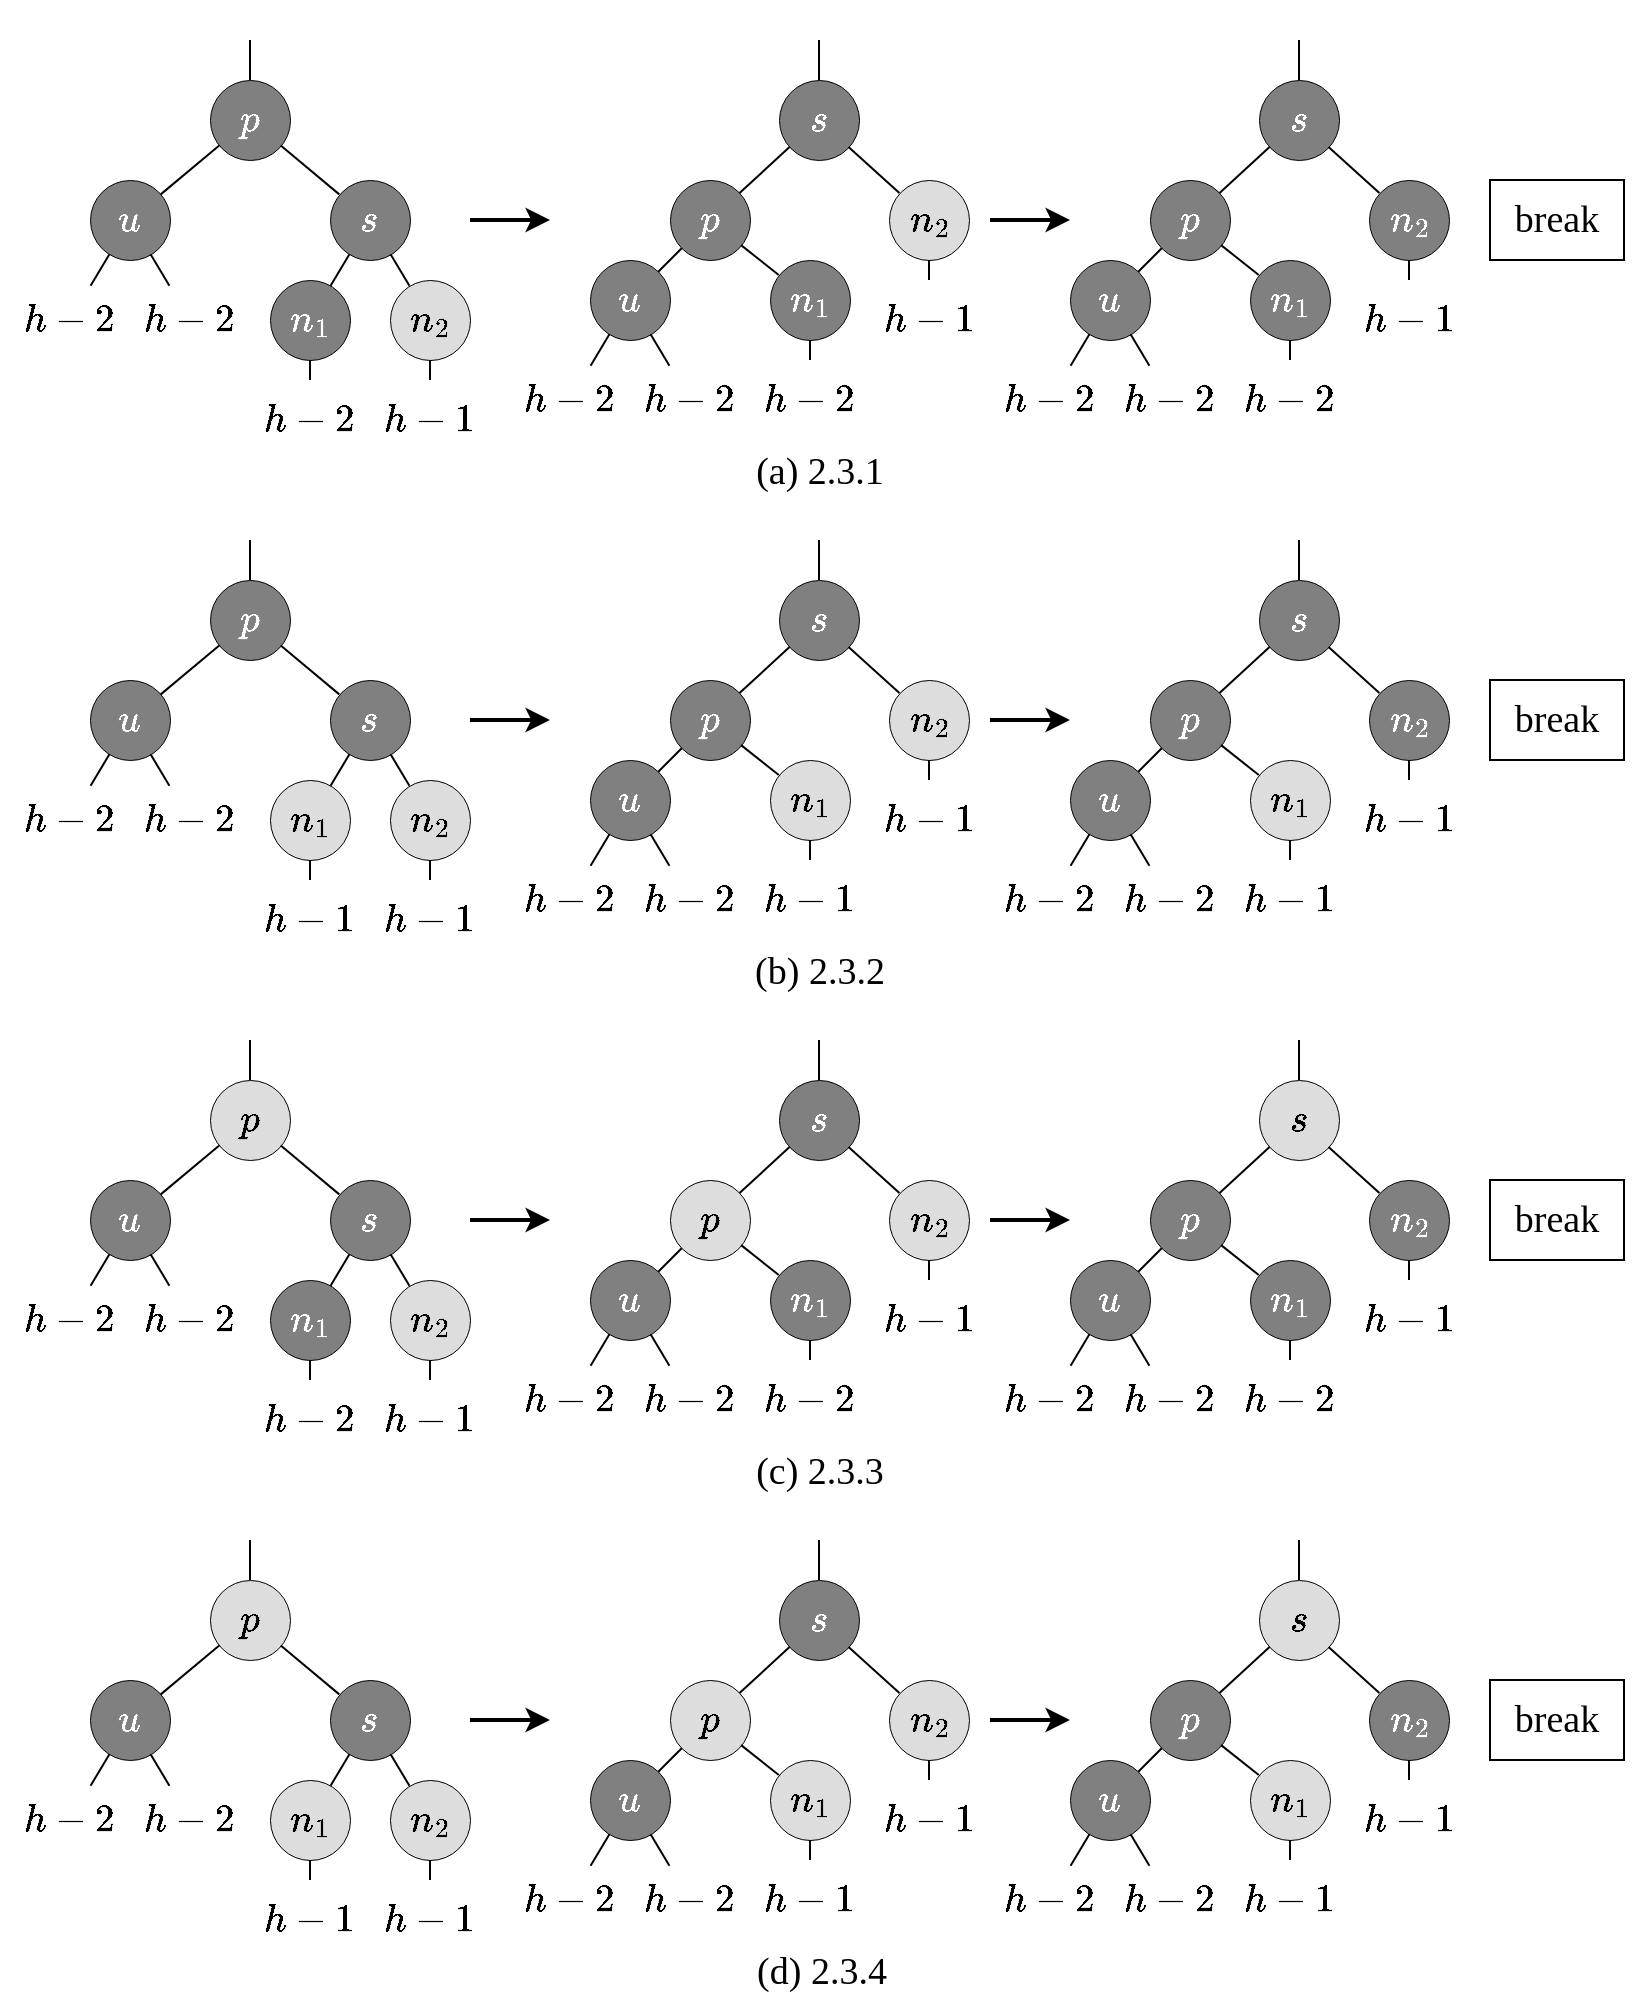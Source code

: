 <mxfile>
    <diagram id="JJi7G2gW_8i9NbNBm611" name="第 1 页">
        <mxGraphModel dx="1469" dy="1706" grid="1" gridSize="10" guides="1" tooltips="1" connect="1" arrows="1" fold="1" page="1" pageScale="1" pageWidth="827" pageHeight="1169" math="1" shadow="0">
            <root>
                <mxCell id="0"/>
                <mxCell id="1" parent="0"/>
                <mxCell id="245" value="&lt;font style=&quot;font-size: 19px;&quot; face=&quot;Times New Roman&quot;&gt;(d) 2.3.4&lt;/font&gt;" style="rounded=0;whiteSpace=wrap;html=1;container=1;verticalAlign=bottom;strokeColor=none;fillColor=none;" vertex="1" parent="1">
                    <mxGeometry x="0.5" y="750" width="820" height="250" as="geometry">
                        <mxRectangle x="177" y="190" width="50" height="40" as="alternateBounds"/>
                    </mxGeometry>
                </mxCell>
                <mxCell id="252" value="" style="group" vertex="1" connectable="0" parent="245">
                    <mxGeometry x="14.5" y="20" width="797" height="210" as="geometry"/>
                </mxCell>
                <mxCell id="126" style="edgeStyle=none;html=1;endArrow=none;endFill=0;" edge="1" source="127" parent="252">
                    <mxGeometry relative="1" as="geometry">
                        <mxPoint x="110" as="targetPoint"/>
                    </mxGeometry>
                </mxCell>
                <mxCell id="127" value="\(p\)" style="ellipse;whiteSpace=wrap;html=1;fontFamily=Times New Roman;fontSize=19;container=0;fillColor=#DDD;fontColor=default;strokeWidth=0.5;fontStyle=0;" vertex="1" parent="252">
                    <mxGeometry x="90" y="20" width="40" height="40" as="geometry"/>
                </mxCell>
                <mxCell id="128" value="\(u\)" style="ellipse;whiteSpace=wrap;html=1;fontFamily=Times New Roman;fontSize=19;container=0;fillColor=#808080;fontColor=#FFFFFF;strokeWidth=0.5;fontStyle=0;" vertex="1" parent="252">
                    <mxGeometry x="30" y="70" width="40" height="40" as="geometry"/>
                </mxCell>
                <mxCell id="129" style="edgeStyle=none;html=1;endArrow=none;endFill=0;" edge="1" source="127" target="128" parent="252">
                    <mxGeometry relative="1" as="geometry"/>
                </mxCell>
                <mxCell id="130" value="\(s\)" style="ellipse;whiteSpace=wrap;html=1;fontFamily=Times New Roman;fontSize=19;container=0;fillColor=#808080;strokeWidth=0.5;fontStyle=0;fontColor=#FFFFFF;" vertex="1" parent="252">
                    <mxGeometry x="150" y="70" width="40" height="40" as="geometry"/>
                </mxCell>
                <mxCell id="131" style="edgeStyle=none;html=1;endArrow=none;endFill=0;" edge="1" source="127" target="130" parent="252">
                    <mxGeometry relative="1" as="geometry"/>
                </mxCell>
                <mxCell id="132" value="\(n_1\)" style="ellipse;whiteSpace=wrap;html=1;fontFamily=Times New Roman;fontSize=19;container=0;fillColor=#DDD;fontColor=default;strokeWidth=0.5;fontStyle=0;" vertex="1" parent="252">
                    <mxGeometry x="120" y="120" width="40" height="40" as="geometry"/>
                </mxCell>
                <mxCell id="133" style="edgeStyle=none;html=1;endArrow=none;endFill=0;" edge="1" source="130" target="132" parent="252">
                    <mxGeometry relative="1" as="geometry"/>
                </mxCell>
                <mxCell id="134" value="\(n_2\)" style="ellipse;whiteSpace=wrap;html=1;fontFamily=Times New Roman;fontSize=19;container=0;fillColor=#DDD;fontColor=default;strokeWidth=0.5;fontStyle=0;" vertex="1" parent="252">
                    <mxGeometry x="180" y="120" width="40" height="40" as="geometry"/>
                </mxCell>
                <mxCell id="135" style="edgeStyle=none;html=1;endArrow=none;endFill=0;" edge="1" source="130" target="134" parent="252">
                    <mxGeometry relative="1" as="geometry"/>
                </mxCell>
                <mxCell id="136" value="\(h-1\)" style="ellipse;whiteSpace=wrap;html=1;fontFamily=Times New Roman;fontSize=19;container=0;fillColor=none;strokeWidth=0.5;fontStyle=0;strokeColor=none;" vertex="1" parent="252">
                    <mxGeometry x="120" y="170" width="40" height="40" as="geometry"/>
                </mxCell>
                <mxCell id="137" style="edgeStyle=none;html=1;endArrow=none;endFill=0;" edge="1" source="132" target="136" parent="252">
                    <mxGeometry relative="1" as="geometry">
                        <mxPoint x="140" y="170" as="targetPoint"/>
                    </mxGeometry>
                </mxCell>
                <mxCell id="138" value="\(h-1\)" style="ellipse;whiteSpace=wrap;html=1;fontFamily=Times New Roman;fontSize=19;container=0;fillColor=none;strokeWidth=0.5;fontStyle=0;strokeColor=none;" vertex="1" parent="252">
                    <mxGeometry x="180" y="170" width="40" height="40" as="geometry"/>
                </mxCell>
                <mxCell id="139" style="edgeStyle=none;html=1;endArrow=none;endFill=0;" edge="1" source="134" target="138" parent="252">
                    <mxGeometry relative="1" as="geometry">
                        <mxPoint x="200" y="170" as="targetPoint"/>
                    </mxGeometry>
                </mxCell>
                <mxCell id="140" value="\(h-2\)" style="ellipse;whiteSpace=wrap;html=1;fontFamily=Times New Roman;fontSize=19;container=0;fillColor=none;strokeWidth=0.5;fontStyle=0;strokeColor=none;" vertex="1" parent="252">
                    <mxGeometry y="120" width="40" height="40" as="geometry"/>
                </mxCell>
                <mxCell id="141" style="edgeStyle=none;html=1;endArrow=none;endFill=0;" edge="1" source="128" target="140" parent="252">
                    <mxGeometry relative="1" as="geometry"/>
                </mxCell>
                <mxCell id="142" value="\(h-2\)" style="ellipse;whiteSpace=wrap;html=1;fontFamily=Times New Roman;fontSize=19;container=0;fillColor=none;strokeWidth=0.5;fontStyle=0;strokeColor=none;" vertex="1" parent="252">
                    <mxGeometry x="60" y="120" width="40" height="40" as="geometry"/>
                </mxCell>
                <mxCell id="143" style="edgeStyle=none;html=1;endArrow=none;endFill=0;" edge="1" source="128" target="142" parent="252">
                    <mxGeometry relative="1" as="geometry"/>
                </mxCell>
                <mxCell id="144" value="" style="group" vertex="1" connectable="0" parent="252">
                    <mxGeometry x="250" width="219.5" height="200.0" as="geometry"/>
                </mxCell>
                <mxCell id="145" style="edgeStyle=none;html=1;endArrow=none;endFill=0;" edge="1" parent="144" source="149">
                    <mxGeometry relative="1" as="geometry">
                        <mxPoint x="144.5" as="targetPoint"/>
                    </mxGeometry>
                </mxCell>
                <mxCell id="146" value="\(p\)" style="ellipse;whiteSpace=wrap;html=1;fontFamily=Times New Roman;fontSize=19;container=0;fillColor=#DDD;fontColor=default;strokeWidth=0.5;fontStyle=0;" vertex="1" parent="144">
                    <mxGeometry x="70" y="70" width="40" height="40.0" as="geometry"/>
                </mxCell>
                <mxCell id="147" value="\(u\)" style="ellipse;whiteSpace=wrap;html=1;fontFamily=Times New Roman;fontSize=19;container=0;fillColor=#808080;fontColor=#FFFFFF;strokeWidth=0.5;fontStyle=0;" vertex="1" parent="144">
                    <mxGeometry x="30" y="110" width="40" height="40.0" as="geometry"/>
                </mxCell>
                <mxCell id="148" style="edgeStyle=none;html=1;endArrow=none;endFill=0;" edge="1" parent="144" source="146" target="147">
                    <mxGeometry relative="1" as="geometry"/>
                </mxCell>
                <mxCell id="149" value="\(s\)" style="ellipse;whiteSpace=wrap;html=1;fontFamily=Times New Roman;fontSize=19;container=0;fillColor=#808080;strokeWidth=0.5;fontStyle=0;fontColor=#FFFFFF;" vertex="1" parent="144">
                    <mxGeometry x="124.5" y="20" width="40" height="40.0" as="geometry"/>
                </mxCell>
                <mxCell id="150" style="edgeStyle=none;html=1;endArrow=none;endFill=0;" edge="1" parent="144" source="146" target="149">
                    <mxGeometry relative="1" as="geometry"/>
                </mxCell>
                <mxCell id="151" value="\(n_1\)" style="ellipse;whiteSpace=wrap;html=1;fontFamily=Times New Roman;fontSize=19;container=0;fillColor=#DDD;fontColor=default;strokeWidth=0.5;fontStyle=0;" vertex="1" parent="144">
                    <mxGeometry x="120" y="110" width="40" height="40.0" as="geometry"/>
                </mxCell>
                <mxCell id="152" style="edgeStyle=none;html=1;endArrow=none;endFill=0;" edge="1" parent="144" source="146" target="151">
                    <mxGeometry relative="1" as="geometry">
                        <mxPoint x="150.5" y="163.0" as="targetPoint"/>
                    </mxGeometry>
                </mxCell>
                <mxCell id="153" value="\(n_2\)" style="ellipse;whiteSpace=wrap;html=1;fontFamily=Times New Roman;fontSize=19;container=0;fillColor=#DDD;fontColor=default;strokeWidth=0.5;fontStyle=0;" vertex="1" parent="144">
                    <mxGeometry x="179.5" y="70" width="40" height="40.0" as="geometry"/>
                </mxCell>
                <mxCell id="154" style="edgeStyle=none;html=1;endArrow=none;endFill=0;" edge="1" parent="144" source="149" target="153">
                    <mxGeometry relative="1" as="geometry"/>
                </mxCell>
                <mxCell id="155" value="\(h-1\)" style="ellipse;whiteSpace=wrap;html=1;fontFamily=Times New Roman;fontSize=19;container=0;fillColor=none;strokeWidth=0.5;fontStyle=0;strokeColor=none;" vertex="1" parent="144">
                    <mxGeometry x="120" y="160" width="40" height="40.0" as="geometry"/>
                </mxCell>
                <mxCell id="156" style="edgeStyle=none;html=1;endArrow=none;endFill=0;" edge="1" parent="144" source="151" target="155">
                    <mxGeometry relative="1" as="geometry">
                        <mxPoint x="130" y="160.0" as="targetPoint"/>
                    </mxGeometry>
                </mxCell>
                <mxCell id="157" value="\(h-1\)" style="ellipse;whiteSpace=wrap;html=1;fontFamily=Times New Roman;fontSize=19;container=0;fillColor=none;strokeWidth=0.5;fontStyle=0;strokeColor=none;" vertex="1" parent="144">
                    <mxGeometry x="179.5" y="120" width="40" height="40.0" as="geometry"/>
                </mxCell>
                <mxCell id="158" style="edgeStyle=none;html=1;endArrow=none;endFill=0;" edge="1" parent="144" source="153" target="157">
                    <mxGeometry relative="1" as="geometry">
                        <mxPoint x="189.5" y="120.0" as="targetPoint"/>
                    </mxGeometry>
                </mxCell>
                <mxCell id="159" value="\(h-2\)" style="ellipse;whiteSpace=wrap;html=1;fontFamily=Times New Roman;fontSize=19;container=0;fillColor=none;strokeWidth=0.5;fontStyle=0;strokeColor=none;" vertex="1" parent="144">
                    <mxGeometry y="160" width="40" height="40.0" as="geometry"/>
                </mxCell>
                <mxCell id="160" style="edgeStyle=none;html=1;endArrow=none;endFill=0;" edge="1" parent="144" source="147" target="159">
                    <mxGeometry relative="1" as="geometry"/>
                </mxCell>
                <mxCell id="161" value="\(h-2\)" style="ellipse;whiteSpace=wrap;html=1;fontFamily=Times New Roman;fontSize=19;container=0;fillColor=none;strokeWidth=0.5;fontStyle=0;strokeColor=none;" vertex="1" parent="144">
                    <mxGeometry x="60" y="160" width="40" height="40.0" as="geometry"/>
                </mxCell>
                <mxCell id="162" style="edgeStyle=none;html=1;endArrow=none;endFill=0;" edge="1" parent="144" source="147" target="161">
                    <mxGeometry relative="1" as="geometry"/>
                </mxCell>
                <mxCell id="163" value="" style="endArrow=classic;html=1;startSize=6;endSize=6;strokeWidth=2;" edge="1" parent="252">
                    <mxGeometry width="50" height="50" relative="1" as="geometry">
                        <mxPoint x="220" y="90.0" as="sourcePoint"/>
                        <mxPoint x="260" y="90.0" as="targetPoint"/>
                    </mxGeometry>
                </mxCell>
                <mxCell id="164" value="" style="group" vertex="1" connectable="0" parent="252">
                    <mxGeometry x="490" width="219.5" height="200.0" as="geometry"/>
                </mxCell>
                <mxCell id="165" style="edgeStyle=none;html=1;endArrow=none;endFill=0;" edge="1" parent="164" source="169">
                    <mxGeometry relative="1" as="geometry">
                        <mxPoint x="144.5" as="targetPoint"/>
                    </mxGeometry>
                </mxCell>
                <mxCell id="166" value="\(p\)" style="ellipse;whiteSpace=wrap;html=1;fontFamily=Times New Roman;fontSize=19;container=0;fillColor=#808080;fontColor=#FFFFFF;strokeWidth=0.5;fontStyle=0;" vertex="1" parent="164">
                    <mxGeometry x="70" y="70" width="40" height="40.0" as="geometry"/>
                </mxCell>
                <mxCell id="167" value="\(u\)" style="ellipse;whiteSpace=wrap;html=1;fontFamily=Times New Roman;fontSize=19;container=0;fillColor=#808080;fontColor=#FFFFFF;strokeWidth=0.5;fontStyle=0;" vertex="1" parent="164">
                    <mxGeometry x="30" y="110" width="40" height="40.0" as="geometry"/>
                </mxCell>
                <mxCell id="168" style="edgeStyle=none;html=1;endArrow=none;endFill=0;" edge="1" parent="164" source="166" target="167">
                    <mxGeometry relative="1" as="geometry"/>
                </mxCell>
                <mxCell id="169" value="\(s\)" style="ellipse;whiteSpace=wrap;html=1;fontFamily=Times New Roman;fontSize=19;container=0;fillColor=#DDD;strokeWidth=0.5;fontStyle=0;fontColor=default;" vertex="1" parent="164">
                    <mxGeometry x="124.5" y="20" width="40" height="40.0" as="geometry"/>
                </mxCell>
                <mxCell id="170" style="edgeStyle=none;html=1;endArrow=none;endFill=0;" edge="1" parent="164" source="166" target="169">
                    <mxGeometry relative="1" as="geometry"/>
                </mxCell>
                <mxCell id="171" value="\(n_1\)" style="ellipse;whiteSpace=wrap;html=1;fontFamily=Times New Roman;fontSize=19;container=0;fillColor=#DDD;fontColor=default;strokeWidth=0.5;fontStyle=0;" vertex="1" parent="164">
                    <mxGeometry x="120" y="110" width="40" height="40.0" as="geometry"/>
                </mxCell>
                <mxCell id="172" style="edgeStyle=none;html=1;endArrow=none;endFill=0;" edge="1" parent="164" source="166" target="171">
                    <mxGeometry relative="1" as="geometry">
                        <mxPoint x="150.5" y="163.0" as="targetPoint"/>
                    </mxGeometry>
                </mxCell>
                <mxCell id="173" value="\(n_2\)" style="ellipse;whiteSpace=wrap;html=1;fontFamily=Times New Roman;fontSize=19;container=0;fillColor=#808080;fontColor=#FFFFFF;strokeWidth=0.5;fontStyle=0;" vertex="1" parent="164">
                    <mxGeometry x="179.5" y="70" width="40" height="40.0" as="geometry"/>
                </mxCell>
                <mxCell id="174" style="edgeStyle=none;html=1;endArrow=none;endFill=0;" edge="1" parent="164" source="169" target="173">
                    <mxGeometry relative="1" as="geometry"/>
                </mxCell>
                <mxCell id="175" value="\(h-1\)" style="ellipse;whiteSpace=wrap;html=1;fontFamily=Times New Roman;fontSize=19;container=0;fillColor=none;strokeWidth=0.5;fontStyle=0;strokeColor=none;" vertex="1" parent="164">
                    <mxGeometry x="120" y="160" width="40" height="40.0" as="geometry"/>
                </mxCell>
                <mxCell id="176" style="edgeStyle=none;html=1;endArrow=none;endFill=0;" edge="1" parent="164" source="171" target="175">
                    <mxGeometry relative="1" as="geometry">
                        <mxPoint x="130" y="160.0" as="targetPoint"/>
                    </mxGeometry>
                </mxCell>
                <mxCell id="177" value="\(h-1\)" style="ellipse;whiteSpace=wrap;html=1;fontFamily=Times New Roman;fontSize=19;container=0;fillColor=none;strokeWidth=0.5;fontStyle=0;strokeColor=none;" vertex="1" parent="164">
                    <mxGeometry x="179.5" y="120" width="40" height="40.0" as="geometry"/>
                </mxCell>
                <mxCell id="178" style="edgeStyle=none;html=1;endArrow=none;endFill=0;" edge="1" parent="164" source="173" target="177">
                    <mxGeometry relative="1" as="geometry">
                        <mxPoint x="189.5" y="120.0" as="targetPoint"/>
                    </mxGeometry>
                </mxCell>
                <mxCell id="179" value="\(h-2\)" style="ellipse;whiteSpace=wrap;html=1;fontFamily=Times New Roman;fontSize=19;container=0;fillColor=none;strokeWidth=0.5;fontStyle=0;strokeColor=none;" vertex="1" parent="164">
                    <mxGeometry y="160" width="40" height="40.0" as="geometry"/>
                </mxCell>
                <mxCell id="180" style="edgeStyle=none;html=1;endArrow=none;endFill=0;" edge="1" parent="164" source="167" target="179">
                    <mxGeometry relative="1" as="geometry"/>
                </mxCell>
                <mxCell id="181" value="\(h-2\)" style="ellipse;whiteSpace=wrap;html=1;fontFamily=Times New Roman;fontSize=19;container=0;fillColor=none;strokeWidth=0.5;fontStyle=0;strokeColor=none;" vertex="1" parent="164">
                    <mxGeometry x="60" y="160" width="40" height="40.0" as="geometry"/>
                </mxCell>
                <mxCell id="182" style="edgeStyle=none;html=1;endArrow=none;endFill=0;" edge="1" parent="164" source="167" target="181">
                    <mxGeometry relative="1" as="geometry"/>
                </mxCell>
                <mxCell id="183" value="break" style="rounded=0;whiteSpace=wrap;html=1;fontSize=19;fontFamily=Times New Roman;fillColor=none;" vertex="1" parent="252">
                    <mxGeometry x="730" y="70.0" width="67" height="40" as="geometry"/>
                </mxCell>
                <mxCell id="184" value="" style="endArrow=classic;html=1;startSize=6;endSize=6;strokeWidth=2;" edge="1" parent="252">
                    <mxGeometry width="50" height="50" relative="1" as="geometry">
                        <mxPoint x="480" y="90.0" as="sourcePoint"/>
                        <mxPoint x="520" y="90.0" as="targetPoint"/>
                    </mxGeometry>
                </mxCell>
                <mxCell id="246" value="&lt;font style=&quot;font-size: 19px;&quot; face=&quot;Times New Roman&quot;&gt;(c) 2.3.3&lt;/font&gt;" style="rounded=0;whiteSpace=wrap;html=1;container=1;verticalAlign=bottom;strokeColor=none;fillColor=none;" vertex="1" parent="1">
                    <mxGeometry y="500" width="820" height="250" as="geometry">
                        <mxRectangle x="177" y="190" width="50" height="40" as="alternateBounds"/>
                    </mxGeometry>
                </mxCell>
                <mxCell id="251" value="" style="group" vertex="1" connectable="0" parent="246">
                    <mxGeometry x="15" y="20.0" width="797" height="210" as="geometry"/>
                </mxCell>
                <mxCell id="185" value="" style="group" vertex="1" connectable="0" parent="251">
                    <mxGeometry width="220" height="210" as="geometry"/>
                </mxCell>
                <mxCell id="186" style="edgeStyle=none;html=1;endArrow=none;endFill=0;" edge="1" parent="185" source="187">
                    <mxGeometry relative="1" as="geometry">
                        <mxPoint x="110" as="targetPoint"/>
                    </mxGeometry>
                </mxCell>
                <mxCell id="187" value="\(p\)" style="ellipse;whiteSpace=wrap;html=1;fontFamily=Times New Roman;fontSize=19;container=0;fillColor=#DDD;fontColor=default;strokeWidth=0.5;fontStyle=0;" vertex="1" parent="185">
                    <mxGeometry x="90" y="20" width="40" height="40" as="geometry"/>
                </mxCell>
                <mxCell id="188" value="\(u\)" style="ellipse;whiteSpace=wrap;html=1;fontFamily=Times New Roman;fontSize=19;container=0;fillColor=#808080;fontColor=#FFFFFF;strokeWidth=0.5;fontStyle=0;" vertex="1" parent="185">
                    <mxGeometry x="30" y="70" width="40" height="40" as="geometry"/>
                </mxCell>
                <mxCell id="189" style="edgeStyle=none;html=1;endArrow=none;endFill=0;" edge="1" parent="185" source="187" target="188">
                    <mxGeometry relative="1" as="geometry"/>
                </mxCell>
                <mxCell id="190" value="\(s\)" style="ellipse;whiteSpace=wrap;html=1;fontFamily=Times New Roman;fontSize=19;container=0;fillColor=#808080;strokeWidth=0.5;fontStyle=0;fontColor=#FFFFFF;" vertex="1" parent="185">
                    <mxGeometry x="150" y="70" width="40" height="40" as="geometry"/>
                </mxCell>
                <mxCell id="191" style="edgeStyle=none;html=1;endArrow=none;endFill=0;" edge="1" parent="185" source="187" target="190">
                    <mxGeometry relative="1" as="geometry"/>
                </mxCell>
                <mxCell id="192" value="\(n_1\)" style="ellipse;whiteSpace=wrap;html=1;fontFamily=Times New Roman;fontSize=19;container=0;fillColor=#808080;fontColor=#FFFFFF;strokeWidth=0.5;fontStyle=0;" vertex="1" parent="185">
                    <mxGeometry x="120" y="120" width="40" height="40" as="geometry"/>
                </mxCell>
                <mxCell id="193" style="edgeStyle=none;html=1;endArrow=none;endFill=0;" edge="1" parent="185" source="190" target="192">
                    <mxGeometry relative="1" as="geometry"/>
                </mxCell>
                <mxCell id="194" value="\(n_2\)" style="ellipse;whiteSpace=wrap;html=1;fontFamily=Times New Roman;fontSize=19;container=0;fillColor=#DDD;fontColor=default;strokeWidth=0.5;fontStyle=0;" vertex="1" parent="185">
                    <mxGeometry x="180" y="120" width="40" height="40" as="geometry"/>
                </mxCell>
                <mxCell id="195" style="edgeStyle=none;html=1;endArrow=none;endFill=0;" edge="1" parent="185" source="190" target="194">
                    <mxGeometry relative="1" as="geometry"/>
                </mxCell>
                <mxCell id="196" value="\(h-2\)" style="ellipse;whiteSpace=wrap;html=1;fontFamily=Times New Roman;fontSize=19;container=0;fillColor=none;strokeWidth=0.5;fontStyle=0;strokeColor=none;" vertex="1" parent="185">
                    <mxGeometry x="120" y="170" width="40" height="40" as="geometry"/>
                </mxCell>
                <mxCell id="197" style="edgeStyle=none;html=1;endArrow=none;endFill=0;" edge="1" parent="185" source="192" target="196">
                    <mxGeometry relative="1" as="geometry">
                        <mxPoint x="140" y="170" as="targetPoint"/>
                    </mxGeometry>
                </mxCell>
                <mxCell id="198" value="\(h-1\)" style="ellipse;whiteSpace=wrap;html=1;fontFamily=Times New Roman;fontSize=19;container=0;fillColor=none;strokeWidth=0.5;fontStyle=0;strokeColor=none;" vertex="1" parent="185">
                    <mxGeometry x="180" y="170" width="40" height="40" as="geometry"/>
                </mxCell>
                <mxCell id="199" style="edgeStyle=none;html=1;endArrow=none;endFill=0;" edge="1" parent="185" source="194" target="198">
                    <mxGeometry relative="1" as="geometry">
                        <mxPoint x="200" y="170" as="targetPoint"/>
                    </mxGeometry>
                </mxCell>
                <mxCell id="200" value="\(h-2\)" style="ellipse;whiteSpace=wrap;html=1;fontFamily=Times New Roman;fontSize=19;container=0;fillColor=none;strokeWidth=0.5;fontStyle=0;strokeColor=none;" vertex="1" parent="185">
                    <mxGeometry y="120" width="40" height="40" as="geometry"/>
                </mxCell>
                <mxCell id="201" style="edgeStyle=none;html=1;endArrow=none;endFill=0;" edge="1" parent="185" source="188" target="200">
                    <mxGeometry relative="1" as="geometry"/>
                </mxCell>
                <mxCell id="202" value="\(h-2\)" style="ellipse;whiteSpace=wrap;html=1;fontFamily=Times New Roman;fontSize=19;container=0;fillColor=none;strokeWidth=0.5;fontStyle=0;strokeColor=none;" vertex="1" parent="185">
                    <mxGeometry x="60" y="120" width="40" height="40" as="geometry"/>
                </mxCell>
                <mxCell id="203" style="edgeStyle=none;html=1;endArrow=none;endFill=0;" edge="1" parent="185" source="188" target="202">
                    <mxGeometry relative="1" as="geometry"/>
                </mxCell>
                <mxCell id="204" value="" style="group" vertex="1" connectable="0" parent="251">
                    <mxGeometry x="250" y="2.274e-13" width="219.5" height="200.0" as="geometry"/>
                </mxCell>
                <mxCell id="205" style="edgeStyle=none;html=1;endArrow=none;endFill=0;" edge="1" parent="204" source="209">
                    <mxGeometry relative="1" as="geometry">
                        <mxPoint x="144.5" as="targetPoint"/>
                    </mxGeometry>
                </mxCell>
                <mxCell id="206" value="\(p\)" style="ellipse;whiteSpace=wrap;html=1;fontFamily=Times New Roman;fontSize=19;container=0;fillColor=#DDD;fontColor=default;strokeWidth=0.5;fontStyle=0;" vertex="1" parent="204">
                    <mxGeometry x="70" y="70" width="40" height="40.0" as="geometry"/>
                </mxCell>
                <mxCell id="207" value="\(u\)" style="ellipse;whiteSpace=wrap;html=1;fontFamily=Times New Roman;fontSize=19;container=0;fillColor=#808080;fontColor=#FFFFFF;strokeWidth=0.5;fontStyle=0;" vertex="1" parent="204">
                    <mxGeometry x="30" y="110" width="40" height="40.0" as="geometry"/>
                </mxCell>
                <mxCell id="208" style="edgeStyle=none;html=1;endArrow=none;endFill=0;" edge="1" parent="204" source="206" target="207">
                    <mxGeometry relative="1" as="geometry"/>
                </mxCell>
                <mxCell id="209" value="\(s\)" style="ellipse;whiteSpace=wrap;html=1;fontFamily=Times New Roman;fontSize=19;container=0;fillColor=#808080;strokeWidth=0.5;fontStyle=0;fontColor=#FFFFFF;" vertex="1" parent="204">
                    <mxGeometry x="124.5" y="20" width="40" height="40.0" as="geometry"/>
                </mxCell>
                <mxCell id="210" style="edgeStyle=none;html=1;endArrow=none;endFill=0;" edge="1" parent="204" source="206" target="209">
                    <mxGeometry relative="1" as="geometry"/>
                </mxCell>
                <mxCell id="211" value="\(n_1\)" style="ellipse;whiteSpace=wrap;html=1;fontFamily=Times New Roman;fontSize=19;container=0;fillColor=#808080;fontColor=#FFFFFF;strokeWidth=0.5;fontStyle=0;" vertex="1" parent="204">
                    <mxGeometry x="120" y="110" width="40" height="40.0" as="geometry"/>
                </mxCell>
                <mxCell id="212" style="edgeStyle=none;html=1;endArrow=none;endFill=0;" edge="1" parent="204" source="206" target="211">
                    <mxGeometry relative="1" as="geometry">
                        <mxPoint x="150.5" y="163.0" as="targetPoint"/>
                    </mxGeometry>
                </mxCell>
                <mxCell id="213" value="\(n_2\)" style="ellipse;whiteSpace=wrap;html=1;fontFamily=Times New Roman;fontSize=19;container=0;fillColor=#DDD;fontColor=default;strokeWidth=0.5;fontStyle=0;" vertex="1" parent="204">
                    <mxGeometry x="179.5" y="70" width="40" height="40.0" as="geometry"/>
                </mxCell>
                <mxCell id="214" style="edgeStyle=none;html=1;endArrow=none;endFill=0;" edge="1" parent="204" source="209" target="213">
                    <mxGeometry relative="1" as="geometry"/>
                </mxCell>
                <mxCell id="215" value="\(h-2\)" style="ellipse;whiteSpace=wrap;html=1;fontFamily=Times New Roman;fontSize=19;container=0;fillColor=none;strokeWidth=0.5;fontStyle=0;strokeColor=none;" vertex="1" parent="204">
                    <mxGeometry x="120" y="160" width="40" height="40.0" as="geometry"/>
                </mxCell>
                <mxCell id="216" style="edgeStyle=none;html=1;endArrow=none;endFill=0;" edge="1" parent="204" source="211" target="215">
                    <mxGeometry relative="1" as="geometry">
                        <mxPoint x="130" y="160.0" as="targetPoint"/>
                    </mxGeometry>
                </mxCell>
                <mxCell id="217" value="\(h-1\)" style="ellipse;whiteSpace=wrap;html=1;fontFamily=Times New Roman;fontSize=19;container=0;fillColor=none;strokeWidth=0.5;fontStyle=0;strokeColor=none;" vertex="1" parent="204">
                    <mxGeometry x="179.5" y="120" width="40" height="40.0" as="geometry"/>
                </mxCell>
                <mxCell id="218" style="edgeStyle=none;html=1;endArrow=none;endFill=0;" edge="1" parent="204" source="213" target="217">
                    <mxGeometry relative="1" as="geometry">
                        <mxPoint x="189.5" y="120.0" as="targetPoint"/>
                    </mxGeometry>
                </mxCell>
                <mxCell id="219" value="\(h-2\)" style="ellipse;whiteSpace=wrap;html=1;fontFamily=Times New Roman;fontSize=19;container=0;fillColor=none;strokeWidth=0.5;fontStyle=0;strokeColor=none;" vertex="1" parent="204">
                    <mxGeometry y="160" width="40" height="40.0" as="geometry"/>
                </mxCell>
                <mxCell id="220" style="edgeStyle=none;html=1;endArrow=none;endFill=0;" edge="1" parent="204" source="207" target="219">
                    <mxGeometry relative="1" as="geometry"/>
                </mxCell>
                <mxCell id="221" value="\(h-2\)" style="ellipse;whiteSpace=wrap;html=1;fontFamily=Times New Roman;fontSize=19;container=0;fillColor=none;strokeWidth=0.5;fontStyle=0;strokeColor=none;" vertex="1" parent="204">
                    <mxGeometry x="60" y="160" width="40" height="40.0" as="geometry"/>
                </mxCell>
                <mxCell id="222" style="edgeStyle=none;html=1;endArrow=none;endFill=0;" edge="1" parent="204" source="207" target="221">
                    <mxGeometry relative="1" as="geometry"/>
                </mxCell>
                <mxCell id="223" value="" style="group" vertex="1" connectable="0" parent="251">
                    <mxGeometry x="490" y="2.274e-13" width="219.5" height="200.0" as="geometry"/>
                </mxCell>
                <mxCell id="224" style="edgeStyle=none;html=1;endArrow=none;endFill=0;" edge="1" parent="223" source="228">
                    <mxGeometry relative="1" as="geometry">
                        <mxPoint x="144.5" as="targetPoint"/>
                    </mxGeometry>
                </mxCell>
                <mxCell id="225" value="\(p\)" style="ellipse;whiteSpace=wrap;html=1;fontFamily=Times New Roman;fontSize=19;container=0;fillColor=#808080;fontColor=#FFFFFF;strokeWidth=0.5;fontStyle=0;" vertex="1" parent="223">
                    <mxGeometry x="70" y="70" width="40" height="40.0" as="geometry"/>
                </mxCell>
                <mxCell id="226" value="\(u\)" style="ellipse;whiteSpace=wrap;html=1;fontFamily=Times New Roman;fontSize=19;container=0;fillColor=#808080;fontColor=#FFFFFF;strokeWidth=0.5;fontStyle=0;" vertex="1" parent="223">
                    <mxGeometry x="30" y="110" width="40" height="40.0" as="geometry"/>
                </mxCell>
                <mxCell id="227" style="edgeStyle=none;html=1;endArrow=none;endFill=0;" edge="1" parent="223" source="225" target="226">
                    <mxGeometry relative="1" as="geometry"/>
                </mxCell>
                <mxCell id="228" value="\(s\)" style="ellipse;whiteSpace=wrap;html=1;fontFamily=Times New Roman;fontSize=19;container=0;fillColor=#DDD;strokeWidth=0.5;fontStyle=0;fontColor=default;" vertex="1" parent="223">
                    <mxGeometry x="124.5" y="20" width="40" height="40.0" as="geometry"/>
                </mxCell>
                <mxCell id="229" style="edgeStyle=none;html=1;endArrow=none;endFill=0;" edge="1" parent="223" source="225" target="228">
                    <mxGeometry relative="1" as="geometry"/>
                </mxCell>
                <mxCell id="230" value="\(n_1\)" style="ellipse;whiteSpace=wrap;html=1;fontFamily=Times New Roman;fontSize=19;container=0;fillColor=#808080;fontColor=#FFFFFF;strokeWidth=0.5;fontStyle=0;" vertex="1" parent="223">
                    <mxGeometry x="120" y="110" width="40" height="40.0" as="geometry"/>
                </mxCell>
                <mxCell id="231" style="edgeStyle=none;html=1;endArrow=none;endFill=0;" edge="1" parent="223" source="225" target="230">
                    <mxGeometry relative="1" as="geometry">
                        <mxPoint x="150.5" y="163.0" as="targetPoint"/>
                    </mxGeometry>
                </mxCell>
                <mxCell id="232" value="\(n_2\)" style="ellipse;whiteSpace=wrap;html=1;fontFamily=Times New Roman;fontSize=19;container=0;fillColor=#808080;fontColor=#FFFFFF;strokeWidth=0.5;fontStyle=0;" vertex="1" parent="223">
                    <mxGeometry x="179.5" y="70" width="40" height="40.0" as="geometry"/>
                </mxCell>
                <mxCell id="233" style="edgeStyle=none;html=1;endArrow=none;endFill=0;" edge="1" parent="223" source="228" target="232">
                    <mxGeometry relative="1" as="geometry"/>
                </mxCell>
                <mxCell id="234" value="\(h-2\)" style="ellipse;whiteSpace=wrap;html=1;fontFamily=Times New Roman;fontSize=19;container=0;fillColor=none;strokeWidth=0.5;fontStyle=0;strokeColor=none;" vertex="1" parent="223">
                    <mxGeometry x="120" y="160" width="40" height="40.0" as="geometry"/>
                </mxCell>
                <mxCell id="235" style="edgeStyle=none;html=1;endArrow=none;endFill=0;" edge="1" parent="223" source="230" target="234">
                    <mxGeometry relative="1" as="geometry">
                        <mxPoint x="130" y="160.0" as="targetPoint"/>
                    </mxGeometry>
                </mxCell>
                <mxCell id="236" value="\(h-1\)" style="ellipse;whiteSpace=wrap;html=1;fontFamily=Times New Roman;fontSize=19;container=0;fillColor=none;strokeWidth=0.5;fontStyle=0;strokeColor=none;" vertex="1" parent="223">
                    <mxGeometry x="179.5" y="120" width="40" height="40.0" as="geometry"/>
                </mxCell>
                <mxCell id="237" style="edgeStyle=none;html=1;endArrow=none;endFill=0;" edge="1" parent="223" source="232" target="236">
                    <mxGeometry relative="1" as="geometry">
                        <mxPoint x="189.5" y="120.0" as="targetPoint"/>
                    </mxGeometry>
                </mxCell>
                <mxCell id="238" value="\(h-2\)" style="ellipse;whiteSpace=wrap;html=1;fontFamily=Times New Roman;fontSize=19;container=0;fillColor=none;strokeWidth=0.5;fontStyle=0;strokeColor=none;" vertex="1" parent="223">
                    <mxGeometry y="160" width="40" height="40.0" as="geometry"/>
                </mxCell>
                <mxCell id="239" style="edgeStyle=none;html=1;endArrow=none;endFill=0;" edge="1" parent="223" source="226" target="238">
                    <mxGeometry relative="1" as="geometry"/>
                </mxCell>
                <mxCell id="240" value="\(h-2\)" style="ellipse;whiteSpace=wrap;html=1;fontFamily=Times New Roman;fontSize=19;container=0;fillColor=none;strokeWidth=0.5;fontStyle=0;strokeColor=none;" vertex="1" parent="223">
                    <mxGeometry x="60" y="160" width="40" height="40.0" as="geometry"/>
                </mxCell>
                <mxCell id="241" style="edgeStyle=none;html=1;endArrow=none;endFill=0;" edge="1" parent="223" source="226" target="240">
                    <mxGeometry relative="1" as="geometry"/>
                </mxCell>
                <mxCell id="242" value="break" style="rounded=0;whiteSpace=wrap;html=1;fontSize=19;fontFamily=Times New Roman;fillColor=none;" vertex="1" parent="251">
                    <mxGeometry x="730" y="70" width="67" height="40" as="geometry"/>
                </mxCell>
                <mxCell id="243" value="" style="endArrow=classic;html=1;startSize=6;endSize=6;strokeWidth=2;" edge="1" parent="251">
                    <mxGeometry width="50" height="50" relative="1" as="geometry">
                        <mxPoint x="220" y="90" as="sourcePoint"/>
                        <mxPoint x="260" y="90" as="targetPoint"/>
                    </mxGeometry>
                </mxCell>
                <mxCell id="244" value="" style="endArrow=classic;html=1;startSize=6;endSize=6;strokeWidth=2;" edge="1" parent="251">
                    <mxGeometry width="50" height="50" relative="1" as="geometry">
                        <mxPoint x="480" y="90" as="sourcePoint"/>
                        <mxPoint x="520" y="90" as="targetPoint"/>
                    </mxGeometry>
                </mxCell>
                <mxCell id="247" value="&lt;font style=&quot;font-size: 19px;&quot; face=&quot;Times New Roman&quot;&gt;(b) 2.3.2&lt;/font&gt;" style="rounded=0;whiteSpace=wrap;html=1;container=1;verticalAlign=bottom;strokeColor=none;fillColor=none;" vertex="1" parent="1">
                    <mxGeometry y="250" width="820" height="250" as="geometry">
                        <mxRectangle x="177" y="190" width="50" height="40" as="alternateBounds"/>
                    </mxGeometry>
                </mxCell>
                <mxCell id="250" value="" style="group" vertex="1" connectable="0" parent="247">
                    <mxGeometry x="15" y="20" width="797" height="210" as="geometry"/>
                </mxCell>
                <mxCell id="67" style="edgeStyle=none;html=1;endArrow=none;endFill=0;" edge="1" parent="250" source="68">
                    <mxGeometry relative="1" as="geometry">
                        <mxPoint x="110" as="targetPoint"/>
                    </mxGeometry>
                </mxCell>
                <mxCell id="68" value="\(p\)" style="ellipse;whiteSpace=wrap;html=1;fontFamily=Times New Roman;fontSize=19;container=0;fillColor=#808080;fontColor=#FFFFFF;strokeWidth=0.5;fontStyle=0;" vertex="1" parent="250">
                    <mxGeometry x="90" y="20" width="40" height="40" as="geometry"/>
                </mxCell>
                <mxCell id="69" value="\(u\)" style="ellipse;whiteSpace=wrap;html=1;fontFamily=Times New Roman;fontSize=19;container=0;fillColor=#808080;fontColor=#FFFFFF;strokeWidth=0.5;fontStyle=0;" vertex="1" parent="250">
                    <mxGeometry x="30" y="70" width="40" height="40" as="geometry"/>
                </mxCell>
                <mxCell id="70" style="edgeStyle=none;html=1;endArrow=none;endFill=0;" edge="1" parent="250" source="68" target="69">
                    <mxGeometry relative="1" as="geometry"/>
                </mxCell>
                <mxCell id="71" value="\(s\)" style="ellipse;whiteSpace=wrap;html=1;fontFamily=Times New Roman;fontSize=19;container=0;fillColor=#808080;strokeWidth=0.5;fontStyle=0;fontColor=#FFFFFF;" vertex="1" parent="250">
                    <mxGeometry x="150" y="70" width="40" height="40" as="geometry"/>
                </mxCell>
                <mxCell id="72" style="edgeStyle=none;html=1;endArrow=none;endFill=0;" edge="1" parent="250" source="68" target="71">
                    <mxGeometry relative="1" as="geometry"/>
                </mxCell>
                <mxCell id="73" value="\(n_1\)" style="ellipse;whiteSpace=wrap;html=1;fontFamily=Times New Roman;fontSize=19;container=0;fillColor=#DDD;fontColor=default;strokeWidth=0.5;fontStyle=0;" vertex="1" parent="250">
                    <mxGeometry x="120" y="120" width="40" height="40" as="geometry"/>
                </mxCell>
                <mxCell id="74" style="edgeStyle=none;html=1;endArrow=none;endFill=0;" edge="1" parent="250" source="71" target="73">
                    <mxGeometry relative="1" as="geometry"/>
                </mxCell>
                <mxCell id="75" value="\(n_2\)" style="ellipse;whiteSpace=wrap;html=1;fontFamily=Times New Roman;fontSize=19;container=0;fillColor=#DDD;fontColor=default;strokeWidth=0.5;fontStyle=0;" vertex="1" parent="250">
                    <mxGeometry x="180" y="120" width="40" height="40" as="geometry"/>
                </mxCell>
                <mxCell id="76" style="edgeStyle=none;html=1;endArrow=none;endFill=0;" edge="1" parent="250" source="71" target="75">
                    <mxGeometry relative="1" as="geometry"/>
                </mxCell>
                <mxCell id="77" value="\(h-1\)" style="ellipse;whiteSpace=wrap;html=1;fontFamily=Times New Roman;fontSize=19;container=0;fillColor=none;strokeWidth=0.5;fontStyle=0;strokeColor=none;" vertex="1" parent="250">
                    <mxGeometry x="120" y="170" width="40" height="40" as="geometry"/>
                </mxCell>
                <mxCell id="78" style="edgeStyle=none;html=1;endArrow=none;endFill=0;" edge="1" parent="250" source="73" target="77">
                    <mxGeometry relative="1" as="geometry">
                        <mxPoint x="140" y="170" as="targetPoint"/>
                    </mxGeometry>
                </mxCell>
                <mxCell id="79" value="\(h-1\)" style="ellipse;whiteSpace=wrap;html=1;fontFamily=Times New Roman;fontSize=19;container=0;fillColor=none;strokeWidth=0.5;fontStyle=0;strokeColor=none;" vertex="1" parent="250">
                    <mxGeometry x="180" y="170" width="40" height="40" as="geometry"/>
                </mxCell>
                <mxCell id="80" style="edgeStyle=none;html=1;endArrow=none;endFill=0;" edge="1" parent="250" source="75" target="79">
                    <mxGeometry relative="1" as="geometry">
                        <mxPoint x="200" y="170" as="targetPoint"/>
                    </mxGeometry>
                </mxCell>
                <mxCell id="81" value="\(h-2\)" style="ellipse;whiteSpace=wrap;html=1;fontFamily=Times New Roman;fontSize=19;container=0;fillColor=none;strokeWidth=0.5;fontStyle=0;strokeColor=none;" vertex="1" parent="250">
                    <mxGeometry y="120" width="40" height="40" as="geometry"/>
                </mxCell>
                <mxCell id="82" style="edgeStyle=none;html=1;endArrow=none;endFill=0;" edge="1" parent="250" source="69" target="81">
                    <mxGeometry relative="1" as="geometry"/>
                </mxCell>
                <mxCell id="83" value="\(h-2\)" style="ellipse;whiteSpace=wrap;html=1;fontFamily=Times New Roman;fontSize=19;container=0;fillColor=none;strokeWidth=0.5;fontStyle=0;strokeColor=none;" vertex="1" parent="250">
                    <mxGeometry x="60" y="120" width="40" height="40" as="geometry"/>
                </mxCell>
                <mxCell id="84" style="edgeStyle=none;html=1;endArrow=none;endFill=0;" edge="1" parent="250" source="69" target="83">
                    <mxGeometry relative="1" as="geometry"/>
                </mxCell>
                <mxCell id="85" value="" style="group" vertex="1" connectable="0" parent="250">
                    <mxGeometry x="250" width="219.5" height="200.0" as="geometry"/>
                </mxCell>
                <mxCell id="86" style="edgeStyle=none;html=1;endArrow=none;endFill=0;" edge="1" parent="85" source="90">
                    <mxGeometry relative="1" as="geometry">
                        <mxPoint x="144.5" as="targetPoint"/>
                    </mxGeometry>
                </mxCell>
                <mxCell id="87" value="\(p\)" style="ellipse;whiteSpace=wrap;html=1;fontFamily=Times New Roman;fontSize=19;container=0;fillColor=#808080;fontColor=#FFFFFF;strokeWidth=0.5;fontStyle=0;" vertex="1" parent="85">
                    <mxGeometry x="70" y="70" width="40" height="40.0" as="geometry"/>
                </mxCell>
                <mxCell id="88" value="\(u\)" style="ellipse;whiteSpace=wrap;html=1;fontFamily=Times New Roman;fontSize=19;container=0;fillColor=#808080;fontColor=#FFFFFF;strokeWidth=0.5;fontStyle=0;" vertex="1" parent="85">
                    <mxGeometry x="30" y="110" width="40" height="40.0" as="geometry"/>
                </mxCell>
                <mxCell id="89" style="edgeStyle=none;html=1;endArrow=none;endFill=0;" edge="1" parent="85" source="87" target="88">
                    <mxGeometry relative="1" as="geometry"/>
                </mxCell>
                <mxCell id="90" value="\(s\)" style="ellipse;whiteSpace=wrap;html=1;fontFamily=Times New Roman;fontSize=19;container=0;fillColor=#808080;strokeWidth=0.5;fontStyle=0;fontColor=#FFFFFF;" vertex="1" parent="85">
                    <mxGeometry x="124.5" y="20" width="40" height="40.0" as="geometry"/>
                </mxCell>
                <mxCell id="91" style="edgeStyle=none;html=1;endArrow=none;endFill=0;" edge="1" parent="85" source="87" target="90">
                    <mxGeometry relative="1" as="geometry"/>
                </mxCell>
                <mxCell id="92" value="\(n_1\)" style="ellipse;whiteSpace=wrap;html=1;fontFamily=Times New Roman;fontSize=19;container=0;fillColor=#DDD;fontColor=default;strokeWidth=0.5;fontStyle=0;" vertex="1" parent="85">
                    <mxGeometry x="120" y="110" width="40" height="40.0" as="geometry"/>
                </mxCell>
                <mxCell id="93" style="edgeStyle=none;html=1;endArrow=none;endFill=0;" edge="1" parent="85" source="87" target="92">
                    <mxGeometry relative="1" as="geometry">
                        <mxPoint x="150.5" y="163.0" as="targetPoint"/>
                    </mxGeometry>
                </mxCell>
                <mxCell id="94" value="\(n_2\)" style="ellipse;whiteSpace=wrap;html=1;fontFamily=Times New Roman;fontSize=19;container=0;fillColor=#DDD;fontColor=default;strokeWidth=0.5;fontStyle=0;" vertex="1" parent="85">
                    <mxGeometry x="179.5" y="70" width="40" height="40.0" as="geometry"/>
                </mxCell>
                <mxCell id="95" style="edgeStyle=none;html=1;endArrow=none;endFill=0;" edge="1" parent="85" source="90" target="94">
                    <mxGeometry relative="1" as="geometry"/>
                </mxCell>
                <mxCell id="96" value="\(h-1\)" style="ellipse;whiteSpace=wrap;html=1;fontFamily=Times New Roman;fontSize=19;container=0;fillColor=none;strokeWidth=0.5;fontStyle=0;strokeColor=none;" vertex="1" parent="85">
                    <mxGeometry x="120" y="160" width="40" height="40.0" as="geometry"/>
                </mxCell>
                <mxCell id="97" style="edgeStyle=none;html=1;endArrow=none;endFill=0;" edge="1" parent="85" source="92" target="96">
                    <mxGeometry relative="1" as="geometry">
                        <mxPoint x="130" y="160.0" as="targetPoint"/>
                    </mxGeometry>
                </mxCell>
                <mxCell id="98" value="\(h-1\)" style="ellipse;whiteSpace=wrap;html=1;fontFamily=Times New Roman;fontSize=19;container=0;fillColor=none;strokeWidth=0.5;fontStyle=0;strokeColor=none;" vertex="1" parent="85">
                    <mxGeometry x="179.5" y="120" width="40" height="40.0" as="geometry"/>
                </mxCell>
                <mxCell id="99" style="edgeStyle=none;html=1;endArrow=none;endFill=0;" edge="1" parent="85" source="94" target="98">
                    <mxGeometry relative="1" as="geometry">
                        <mxPoint x="189.5" y="120.0" as="targetPoint"/>
                    </mxGeometry>
                </mxCell>
                <mxCell id="100" value="\(h-2\)" style="ellipse;whiteSpace=wrap;html=1;fontFamily=Times New Roman;fontSize=19;container=0;fillColor=none;strokeWidth=0.5;fontStyle=0;strokeColor=none;" vertex="1" parent="85">
                    <mxGeometry y="160" width="40" height="40.0" as="geometry"/>
                </mxCell>
                <mxCell id="101" style="edgeStyle=none;html=1;endArrow=none;endFill=0;" edge="1" parent="85" source="88" target="100">
                    <mxGeometry relative="1" as="geometry"/>
                </mxCell>
                <mxCell id="102" value="\(h-2\)" style="ellipse;whiteSpace=wrap;html=1;fontFamily=Times New Roman;fontSize=19;container=0;fillColor=none;strokeWidth=0.5;fontStyle=0;strokeColor=none;" vertex="1" parent="85">
                    <mxGeometry x="60" y="160" width="40" height="40.0" as="geometry"/>
                </mxCell>
                <mxCell id="103" style="edgeStyle=none;html=1;endArrow=none;endFill=0;" edge="1" parent="85" source="88" target="102">
                    <mxGeometry relative="1" as="geometry"/>
                </mxCell>
                <mxCell id="104" value="" style="endArrow=classic;html=1;startSize=6;endSize=6;strokeWidth=2;" edge="1" parent="250">
                    <mxGeometry width="50" height="50" relative="1" as="geometry">
                        <mxPoint x="220" y="90.0" as="sourcePoint"/>
                        <mxPoint x="260" y="90.0" as="targetPoint"/>
                    </mxGeometry>
                </mxCell>
                <mxCell id="105" value="" style="group" vertex="1" connectable="0" parent="250">
                    <mxGeometry x="490" width="219.5" height="200.0" as="geometry"/>
                </mxCell>
                <mxCell id="106" style="edgeStyle=none;html=1;endArrow=none;endFill=0;" edge="1" parent="105" source="110">
                    <mxGeometry relative="1" as="geometry">
                        <mxPoint x="144.5" as="targetPoint"/>
                    </mxGeometry>
                </mxCell>
                <mxCell id="107" value="\(p\)" style="ellipse;whiteSpace=wrap;html=1;fontFamily=Times New Roman;fontSize=19;container=0;fillColor=#808080;fontColor=#FFFFFF;strokeWidth=0.5;fontStyle=0;" vertex="1" parent="105">
                    <mxGeometry x="70" y="70" width="40" height="40.0" as="geometry"/>
                </mxCell>
                <mxCell id="108" value="\(u\)" style="ellipse;whiteSpace=wrap;html=1;fontFamily=Times New Roman;fontSize=19;container=0;fillColor=#808080;fontColor=#FFFFFF;strokeWidth=0.5;fontStyle=0;" vertex="1" parent="105">
                    <mxGeometry x="30" y="110" width="40" height="40.0" as="geometry"/>
                </mxCell>
                <mxCell id="109" style="edgeStyle=none;html=1;endArrow=none;endFill=0;" edge="1" parent="105" source="107" target="108">
                    <mxGeometry relative="1" as="geometry"/>
                </mxCell>
                <mxCell id="110" value="\(s\)" style="ellipse;whiteSpace=wrap;html=1;fontFamily=Times New Roman;fontSize=19;container=0;fillColor=#808080;strokeWidth=0.5;fontStyle=0;fontColor=#FFFFFF;" vertex="1" parent="105">
                    <mxGeometry x="124.5" y="20" width="40" height="40.0" as="geometry"/>
                </mxCell>
                <mxCell id="111" style="edgeStyle=none;html=1;endArrow=none;endFill=0;" edge="1" parent="105" source="107" target="110">
                    <mxGeometry relative="1" as="geometry"/>
                </mxCell>
                <mxCell id="112" value="\(n_1\)" style="ellipse;whiteSpace=wrap;html=1;fontFamily=Times New Roman;fontSize=19;container=0;fillColor=#DDD;fontColor=default;strokeWidth=0.5;fontStyle=0;" vertex="1" parent="105">
                    <mxGeometry x="120" y="110" width="40" height="40.0" as="geometry"/>
                </mxCell>
                <mxCell id="113" style="edgeStyle=none;html=1;endArrow=none;endFill=0;" edge="1" parent="105" source="107" target="112">
                    <mxGeometry relative="1" as="geometry">
                        <mxPoint x="150.5" y="163.0" as="targetPoint"/>
                    </mxGeometry>
                </mxCell>
                <mxCell id="114" value="\(n_2\)" style="ellipse;whiteSpace=wrap;html=1;fontFamily=Times New Roman;fontSize=19;container=0;fillColor=#808080;fontColor=#FFFFFF;strokeWidth=0.5;fontStyle=0;" vertex="1" parent="105">
                    <mxGeometry x="179.5" y="70" width="40" height="40.0" as="geometry"/>
                </mxCell>
                <mxCell id="115" style="edgeStyle=none;html=1;endArrow=none;endFill=0;" edge="1" parent="105" source="110" target="114">
                    <mxGeometry relative="1" as="geometry"/>
                </mxCell>
                <mxCell id="116" value="\(h-1\)" style="ellipse;whiteSpace=wrap;html=1;fontFamily=Times New Roman;fontSize=19;container=0;fillColor=none;strokeWidth=0.5;fontStyle=0;strokeColor=none;" vertex="1" parent="105">
                    <mxGeometry x="120" y="160" width="40" height="40.0" as="geometry"/>
                </mxCell>
                <mxCell id="117" style="edgeStyle=none;html=1;endArrow=none;endFill=0;" edge="1" parent="105" source="112" target="116">
                    <mxGeometry relative="1" as="geometry">
                        <mxPoint x="130" y="160.0" as="targetPoint"/>
                    </mxGeometry>
                </mxCell>
                <mxCell id="118" value="\(h-1\)" style="ellipse;whiteSpace=wrap;html=1;fontFamily=Times New Roman;fontSize=19;container=0;fillColor=none;strokeWidth=0.5;fontStyle=0;strokeColor=none;" vertex="1" parent="105">
                    <mxGeometry x="179.5" y="120" width="40" height="40.0" as="geometry"/>
                </mxCell>
                <mxCell id="119" style="edgeStyle=none;html=1;endArrow=none;endFill=0;" edge="1" parent="105" source="114" target="118">
                    <mxGeometry relative="1" as="geometry">
                        <mxPoint x="189.5" y="120.0" as="targetPoint"/>
                    </mxGeometry>
                </mxCell>
                <mxCell id="120" value="\(h-2\)" style="ellipse;whiteSpace=wrap;html=1;fontFamily=Times New Roman;fontSize=19;container=0;fillColor=none;strokeWidth=0.5;fontStyle=0;strokeColor=none;" vertex="1" parent="105">
                    <mxGeometry y="160" width="40" height="40.0" as="geometry"/>
                </mxCell>
                <mxCell id="121" style="edgeStyle=none;html=1;endArrow=none;endFill=0;" edge="1" parent="105" source="108" target="120">
                    <mxGeometry relative="1" as="geometry"/>
                </mxCell>
                <mxCell id="122" value="\(h-2\)" style="ellipse;whiteSpace=wrap;html=1;fontFamily=Times New Roman;fontSize=19;container=0;fillColor=none;strokeWidth=0.5;fontStyle=0;strokeColor=none;" vertex="1" parent="105">
                    <mxGeometry x="60" y="160" width="40" height="40.0" as="geometry"/>
                </mxCell>
                <mxCell id="123" style="edgeStyle=none;html=1;endArrow=none;endFill=0;" edge="1" parent="105" source="108" target="122">
                    <mxGeometry relative="1" as="geometry"/>
                </mxCell>
                <mxCell id="124" value="break" style="rounded=0;whiteSpace=wrap;html=1;fontSize=19;fontFamily=Times New Roman;fillColor=none;" vertex="1" parent="250">
                    <mxGeometry x="730" y="70.0" width="67" height="40" as="geometry"/>
                </mxCell>
                <mxCell id="125" value="" style="endArrow=classic;html=1;startSize=6;endSize=6;strokeWidth=2;" edge="1" parent="250">
                    <mxGeometry width="50" height="50" relative="1" as="geometry">
                        <mxPoint x="480" y="90.0" as="sourcePoint"/>
                        <mxPoint x="520" y="90.0" as="targetPoint"/>
                    </mxGeometry>
                </mxCell>
                <mxCell id="248" value="&lt;font style=&quot;font-size: 19px;&quot; face=&quot;Times New Roman&quot;&gt;(a) 2.3.1&lt;/font&gt;" style="rounded=0;whiteSpace=wrap;html=1;container=1;verticalAlign=bottom;strokeColor=none;fillColor=none;" vertex="1" parent="1">
                    <mxGeometry width="820" height="250" as="geometry">
                        <mxRectangle x="177" y="190" width="50" height="40" as="alternateBounds"/>
                    </mxGeometry>
                </mxCell>
                <mxCell id="249" value="" style="group" vertex="1" connectable="0" parent="1">
                    <mxGeometry x="15" y="20.0" width="797" height="210" as="geometry"/>
                </mxCell>
                <mxCell id="21" value="" style="group" vertex="1" connectable="0" parent="249">
                    <mxGeometry width="220" height="210" as="geometry"/>
                </mxCell>
                <mxCell id="3" style="edgeStyle=none;html=1;endArrow=none;endFill=0;" edge="1" parent="21" source="4">
                    <mxGeometry relative="1" as="geometry">
                        <mxPoint x="110" as="targetPoint"/>
                    </mxGeometry>
                </mxCell>
                <mxCell id="4" value="\(p\)" style="ellipse;whiteSpace=wrap;html=1;fontFamily=Times New Roman;fontSize=19;container=0;fillColor=#808080;fontColor=#FFFFFF;strokeWidth=0.5;fontStyle=0;" vertex="1" parent="21">
                    <mxGeometry x="90" y="20" width="40" height="40" as="geometry"/>
                </mxCell>
                <mxCell id="5" value="\(u\)" style="ellipse;whiteSpace=wrap;html=1;fontFamily=Times New Roman;fontSize=19;container=0;fillColor=#808080;fontColor=#FFFFFF;strokeWidth=0.5;fontStyle=0;" vertex="1" parent="21">
                    <mxGeometry x="30" y="70" width="40" height="40" as="geometry"/>
                </mxCell>
                <mxCell id="6" style="edgeStyle=none;html=1;endArrow=none;endFill=0;" edge="1" parent="21" source="4" target="5">
                    <mxGeometry relative="1" as="geometry"/>
                </mxCell>
                <mxCell id="7" value="\(s\)" style="ellipse;whiteSpace=wrap;html=1;fontFamily=Times New Roman;fontSize=19;container=0;fillColor=#808080;strokeWidth=0.5;fontStyle=0;fontColor=#FFFFFF;" vertex="1" parent="21">
                    <mxGeometry x="150" y="70" width="40" height="40" as="geometry"/>
                </mxCell>
                <mxCell id="8" style="edgeStyle=none;html=1;endArrow=none;endFill=0;" edge="1" parent="21" source="4" target="7">
                    <mxGeometry relative="1" as="geometry"/>
                </mxCell>
                <mxCell id="9" value="\(n_1\)" style="ellipse;whiteSpace=wrap;html=1;fontFamily=Times New Roman;fontSize=19;container=0;fillColor=#808080;fontColor=#FFFFFF;strokeWidth=0.5;fontStyle=0;" vertex="1" parent="21">
                    <mxGeometry x="120" y="120" width="40" height="40" as="geometry"/>
                </mxCell>
                <mxCell id="10" style="edgeStyle=none;html=1;endArrow=none;endFill=0;" edge="1" parent="21" source="7" target="9">
                    <mxGeometry relative="1" as="geometry"/>
                </mxCell>
                <mxCell id="11" value="\(n_2\)" style="ellipse;whiteSpace=wrap;html=1;fontFamily=Times New Roman;fontSize=19;container=0;fillColor=#DDD;fontColor=default;strokeWidth=0.5;fontStyle=0;" vertex="1" parent="21">
                    <mxGeometry x="180" y="120" width="40" height="40" as="geometry"/>
                </mxCell>
                <mxCell id="12" style="edgeStyle=none;html=1;endArrow=none;endFill=0;" edge="1" parent="21" source="7" target="11">
                    <mxGeometry relative="1" as="geometry"/>
                </mxCell>
                <mxCell id="13" value="\(h-2\)" style="ellipse;whiteSpace=wrap;html=1;fontFamily=Times New Roman;fontSize=19;container=0;fillColor=none;strokeWidth=0.5;fontStyle=0;strokeColor=none;" vertex="1" parent="21">
                    <mxGeometry x="120" y="170" width="40" height="40" as="geometry"/>
                </mxCell>
                <mxCell id="14" style="edgeStyle=none;html=1;endArrow=none;endFill=0;" edge="1" parent="21" source="9" target="13">
                    <mxGeometry relative="1" as="geometry">
                        <mxPoint x="140" y="170" as="targetPoint"/>
                    </mxGeometry>
                </mxCell>
                <mxCell id="15" value="\(h-1\)" style="ellipse;whiteSpace=wrap;html=1;fontFamily=Times New Roman;fontSize=19;container=0;fillColor=none;strokeWidth=0.5;fontStyle=0;strokeColor=none;" vertex="1" parent="21">
                    <mxGeometry x="180" y="170" width="40" height="40" as="geometry"/>
                </mxCell>
                <mxCell id="16" style="edgeStyle=none;html=1;endArrow=none;endFill=0;" edge="1" parent="21" source="11" target="15">
                    <mxGeometry relative="1" as="geometry">
                        <mxPoint x="200" y="170" as="targetPoint"/>
                    </mxGeometry>
                </mxCell>
                <mxCell id="17" value="\(h-2\)" style="ellipse;whiteSpace=wrap;html=1;fontFamily=Times New Roman;fontSize=19;container=0;fillColor=none;strokeWidth=0.5;fontStyle=0;strokeColor=none;" vertex="1" parent="21">
                    <mxGeometry y="120" width="40" height="40" as="geometry"/>
                </mxCell>
                <mxCell id="18" style="edgeStyle=none;html=1;endArrow=none;endFill=0;" edge="1" parent="21" source="5" target="17">
                    <mxGeometry relative="1" as="geometry"/>
                </mxCell>
                <mxCell id="19" value="\(h-2\)" style="ellipse;whiteSpace=wrap;html=1;fontFamily=Times New Roman;fontSize=19;container=0;fillColor=none;strokeWidth=0.5;fontStyle=0;strokeColor=none;" vertex="1" parent="21">
                    <mxGeometry x="60" y="120" width="40" height="40" as="geometry"/>
                </mxCell>
                <mxCell id="20" style="edgeStyle=none;html=1;endArrow=none;endFill=0;" edge="1" parent="21" source="5" target="19">
                    <mxGeometry relative="1" as="geometry"/>
                </mxCell>
                <mxCell id="42" value="" style="group" vertex="1" connectable="0" parent="249">
                    <mxGeometry x="250" y="2.274e-13" width="219.5" height="200.0" as="geometry"/>
                </mxCell>
                <mxCell id="23" style="edgeStyle=none;html=1;endArrow=none;endFill=0;" edge="1" parent="42" source="27">
                    <mxGeometry relative="1" as="geometry">
                        <mxPoint x="144.5" as="targetPoint"/>
                    </mxGeometry>
                </mxCell>
                <mxCell id="24" value="\(p\)" style="ellipse;whiteSpace=wrap;html=1;fontFamily=Times New Roman;fontSize=19;container=0;fillColor=#808080;fontColor=#FFFFFF;strokeWidth=0.5;fontStyle=0;" vertex="1" parent="42">
                    <mxGeometry x="70" y="70" width="40" height="40.0" as="geometry"/>
                </mxCell>
                <mxCell id="25" value="\(u\)" style="ellipse;whiteSpace=wrap;html=1;fontFamily=Times New Roman;fontSize=19;container=0;fillColor=#808080;fontColor=#FFFFFF;strokeWidth=0.5;fontStyle=0;" vertex="1" parent="42">
                    <mxGeometry x="30" y="110" width="40" height="40.0" as="geometry"/>
                </mxCell>
                <mxCell id="26" style="edgeStyle=none;html=1;endArrow=none;endFill=0;" edge="1" parent="42" source="24" target="25">
                    <mxGeometry relative="1" as="geometry"/>
                </mxCell>
                <mxCell id="27" value="\(s\)" style="ellipse;whiteSpace=wrap;html=1;fontFamily=Times New Roman;fontSize=19;container=0;fillColor=#808080;strokeWidth=0.5;fontStyle=0;fontColor=#FFFFFF;" vertex="1" parent="42">
                    <mxGeometry x="124.5" y="20" width="40" height="40.0" as="geometry"/>
                </mxCell>
                <mxCell id="28" style="edgeStyle=none;html=1;endArrow=none;endFill=0;" edge="1" parent="42" source="24" target="27">
                    <mxGeometry relative="1" as="geometry"/>
                </mxCell>
                <mxCell id="29" value="\(n_1\)" style="ellipse;whiteSpace=wrap;html=1;fontFamily=Times New Roman;fontSize=19;container=0;fillColor=#808080;fontColor=#FFFFFF;strokeWidth=0.5;fontStyle=0;" vertex="1" parent="42">
                    <mxGeometry x="120" y="110" width="40" height="40.0" as="geometry"/>
                </mxCell>
                <mxCell id="30" style="edgeStyle=none;html=1;endArrow=none;endFill=0;" edge="1" parent="42" source="24" target="29">
                    <mxGeometry relative="1" as="geometry">
                        <mxPoint x="150.5" y="163.0" as="targetPoint"/>
                    </mxGeometry>
                </mxCell>
                <mxCell id="31" value="\(n_2\)" style="ellipse;whiteSpace=wrap;html=1;fontFamily=Times New Roman;fontSize=19;container=0;fillColor=#DDD;fontColor=default;strokeWidth=0.5;fontStyle=0;" vertex="1" parent="42">
                    <mxGeometry x="179.5" y="70" width="40" height="40.0" as="geometry"/>
                </mxCell>
                <mxCell id="32" style="edgeStyle=none;html=1;endArrow=none;endFill=0;" edge="1" parent="42" source="27" target="31">
                    <mxGeometry relative="1" as="geometry"/>
                </mxCell>
                <mxCell id="33" value="\(h-2\)" style="ellipse;whiteSpace=wrap;html=1;fontFamily=Times New Roman;fontSize=19;container=0;fillColor=none;strokeWidth=0.5;fontStyle=0;strokeColor=none;" vertex="1" parent="42">
                    <mxGeometry x="120" y="160" width="40" height="40.0" as="geometry"/>
                </mxCell>
                <mxCell id="34" style="edgeStyle=none;html=1;endArrow=none;endFill=0;" edge="1" parent="42" source="29" target="33">
                    <mxGeometry relative="1" as="geometry">
                        <mxPoint x="130" y="160.0" as="targetPoint"/>
                    </mxGeometry>
                </mxCell>
                <mxCell id="35" value="\(h-1\)" style="ellipse;whiteSpace=wrap;html=1;fontFamily=Times New Roman;fontSize=19;container=0;fillColor=none;strokeWidth=0.5;fontStyle=0;strokeColor=none;" vertex="1" parent="42">
                    <mxGeometry x="179.5" y="120" width="40" height="40.0" as="geometry"/>
                </mxCell>
                <mxCell id="36" style="edgeStyle=none;html=1;endArrow=none;endFill=0;" edge="1" parent="42" source="31" target="35">
                    <mxGeometry relative="1" as="geometry">
                        <mxPoint x="189.5" y="120.0" as="targetPoint"/>
                    </mxGeometry>
                </mxCell>
                <mxCell id="37" value="\(h-2\)" style="ellipse;whiteSpace=wrap;html=1;fontFamily=Times New Roman;fontSize=19;container=0;fillColor=none;strokeWidth=0.5;fontStyle=0;strokeColor=none;" vertex="1" parent="42">
                    <mxGeometry y="160" width="40" height="40.0" as="geometry"/>
                </mxCell>
                <mxCell id="38" style="edgeStyle=none;html=1;endArrow=none;endFill=0;" edge="1" parent="42" source="25" target="37">
                    <mxGeometry relative="1" as="geometry"/>
                </mxCell>
                <mxCell id="39" value="\(h-2\)" style="ellipse;whiteSpace=wrap;html=1;fontFamily=Times New Roman;fontSize=19;container=0;fillColor=none;strokeWidth=0.5;fontStyle=0;strokeColor=none;" vertex="1" parent="42">
                    <mxGeometry x="60" y="160" width="40" height="40.0" as="geometry"/>
                </mxCell>
                <mxCell id="40" style="edgeStyle=none;html=1;endArrow=none;endFill=0;" edge="1" parent="42" source="25" target="39">
                    <mxGeometry relative="1" as="geometry"/>
                </mxCell>
                <mxCell id="43" value="" style="group" vertex="1" connectable="0" parent="249">
                    <mxGeometry x="490" y="2.274e-13" width="219.5" height="200.0" as="geometry"/>
                </mxCell>
                <mxCell id="44" style="edgeStyle=none;html=1;endArrow=none;endFill=0;" edge="1" parent="43" source="48">
                    <mxGeometry relative="1" as="geometry">
                        <mxPoint x="144.5" as="targetPoint"/>
                    </mxGeometry>
                </mxCell>
                <mxCell id="45" value="\(p\)" style="ellipse;whiteSpace=wrap;html=1;fontFamily=Times New Roman;fontSize=19;container=0;fillColor=#808080;fontColor=#FFFFFF;strokeWidth=0.5;fontStyle=0;" vertex="1" parent="43">
                    <mxGeometry x="70" y="70" width="40" height="40.0" as="geometry"/>
                </mxCell>
                <mxCell id="46" value="\(u\)" style="ellipse;whiteSpace=wrap;html=1;fontFamily=Times New Roman;fontSize=19;container=0;fillColor=#808080;fontColor=#FFFFFF;strokeWidth=0.5;fontStyle=0;" vertex="1" parent="43">
                    <mxGeometry x="30" y="110" width="40" height="40.0" as="geometry"/>
                </mxCell>
                <mxCell id="47" style="edgeStyle=none;html=1;endArrow=none;endFill=0;" edge="1" parent="43" source="45" target="46">
                    <mxGeometry relative="1" as="geometry"/>
                </mxCell>
                <mxCell id="48" value="\(s\)" style="ellipse;whiteSpace=wrap;html=1;fontFamily=Times New Roman;fontSize=19;container=0;fillColor=#808080;strokeWidth=0.5;fontStyle=0;fontColor=#FFFFFF;" vertex="1" parent="43">
                    <mxGeometry x="124.5" y="20" width="40" height="40.0" as="geometry"/>
                </mxCell>
                <mxCell id="49" style="edgeStyle=none;html=1;endArrow=none;endFill=0;" edge="1" parent="43" source="45" target="48">
                    <mxGeometry relative="1" as="geometry"/>
                </mxCell>
                <mxCell id="50" value="\(n_1\)" style="ellipse;whiteSpace=wrap;html=1;fontFamily=Times New Roman;fontSize=19;container=0;fillColor=#808080;fontColor=#FFFFFF;strokeWidth=0.5;fontStyle=0;" vertex="1" parent="43">
                    <mxGeometry x="120" y="110" width="40" height="40.0" as="geometry"/>
                </mxCell>
                <mxCell id="51" style="edgeStyle=none;html=1;endArrow=none;endFill=0;" edge="1" parent="43" source="45" target="50">
                    <mxGeometry relative="1" as="geometry">
                        <mxPoint x="150.5" y="163.0" as="targetPoint"/>
                    </mxGeometry>
                </mxCell>
                <mxCell id="52" value="\(n_2\)" style="ellipse;whiteSpace=wrap;html=1;fontFamily=Times New Roman;fontSize=19;container=0;fillColor=#808080;fontColor=#FFFFFF;strokeWidth=0.5;fontStyle=0;" vertex="1" parent="43">
                    <mxGeometry x="179.5" y="70" width="40" height="40.0" as="geometry"/>
                </mxCell>
                <mxCell id="53" style="edgeStyle=none;html=1;endArrow=none;endFill=0;" edge="1" parent="43" source="48" target="52">
                    <mxGeometry relative="1" as="geometry"/>
                </mxCell>
                <mxCell id="54" value="\(h-2\)" style="ellipse;whiteSpace=wrap;html=1;fontFamily=Times New Roman;fontSize=19;container=0;fillColor=none;strokeWidth=0.5;fontStyle=0;strokeColor=none;" vertex="1" parent="43">
                    <mxGeometry x="120" y="160" width="40" height="40.0" as="geometry"/>
                </mxCell>
                <mxCell id="55" style="edgeStyle=none;html=1;endArrow=none;endFill=0;" edge="1" parent="43" source="50" target="54">
                    <mxGeometry relative="1" as="geometry">
                        <mxPoint x="130" y="160.0" as="targetPoint"/>
                    </mxGeometry>
                </mxCell>
                <mxCell id="56" value="\(h-1\)" style="ellipse;whiteSpace=wrap;html=1;fontFamily=Times New Roman;fontSize=19;container=0;fillColor=none;strokeWidth=0.5;fontStyle=0;strokeColor=none;" vertex="1" parent="43">
                    <mxGeometry x="179.5" y="120" width="40" height="40.0" as="geometry"/>
                </mxCell>
                <mxCell id="57" style="edgeStyle=none;html=1;endArrow=none;endFill=0;" edge="1" parent="43" source="52" target="56">
                    <mxGeometry relative="1" as="geometry">
                        <mxPoint x="189.5" y="120.0" as="targetPoint"/>
                    </mxGeometry>
                </mxCell>
                <mxCell id="58" value="\(h-2\)" style="ellipse;whiteSpace=wrap;html=1;fontFamily=Times New Roman;fontSize=19;container=0;fillColor=none;strokeWidth=0.5;fontStyle=0;strokeColor=none;" vertex="1" parent="43">
                    <mxGeometry y="160" width="40" height="40.0" as="geometry"/>
                </mxCell>
                <mxCell id="59" style="edgeStyle=none;html=1;endArrow=none;endFill=0;" edge="1" parent="43" source="46" target="58">
                    <mxGeometry relative="1" as="geometry"/>
                </mxCell>
                <mxCell id="60" value="\(h-2\)" style="ellipse;whiteSpace=wrap;html=1;fontFamily=Times New Roman;fontSize=19;container=0;fillColor=none;strokeWidth=0.5;fontStyle=0;strokeColor=none;" vertex="1" parent="43">
                    <mxGeometry x="60" y="160" width="40" height="40.0" as="geometry"/>
                </mxCell>
                <mxCell id="61" style="edgeStyle=none;html=1;endArrow=none;endFill=0;" edge="1" parent="43" source="46" target="60">
                    <mxGeometry relative="1" as="geometry"/>
                </mxCell>
                <mxCell id="62" value="break" style="rounded=0;whiteSpace=wrap;html=1;fontSize=19;fontFamily=Times New Roman;fillColor=none;" vertex="1" parent="249">
                    <mxGeometry x="730" y="70" width="67" height="40" as="geometry"/>
                </mxCell>
                <mxCell id="63" value="" style="endArrow=classic;html=1;startSize=6;endSize=6;strokeWidth=2;" edge="1" parent="249">
                    <mxGeometry width="50" height="50" relative="1" as="geometry">
                        <mxPoint x="220" y="90" as="sourcePoint"/>
                        <mxPoint x="260" y="90" as="targetPoint"/>
                    </mxGeometry>
                </mxCell>
                <mxCell id="64" value="" style="endArrow=classic;html=1;startSize=6;endSize=6;strokeWidth=2;" edge="1" parent="249">
                    <mxGeometry width="50" height="50" relative="1" as="geometry">
                        <mxPoint x="480" y="90" as="sourcePoint"/>
                        <mxPoint x="520" y="90" as="targetPoint"/>
                    </mxGeometry>
                </mxCell>
            </root>
        </mxGraphModel>
    </diagram>
</mxfile>